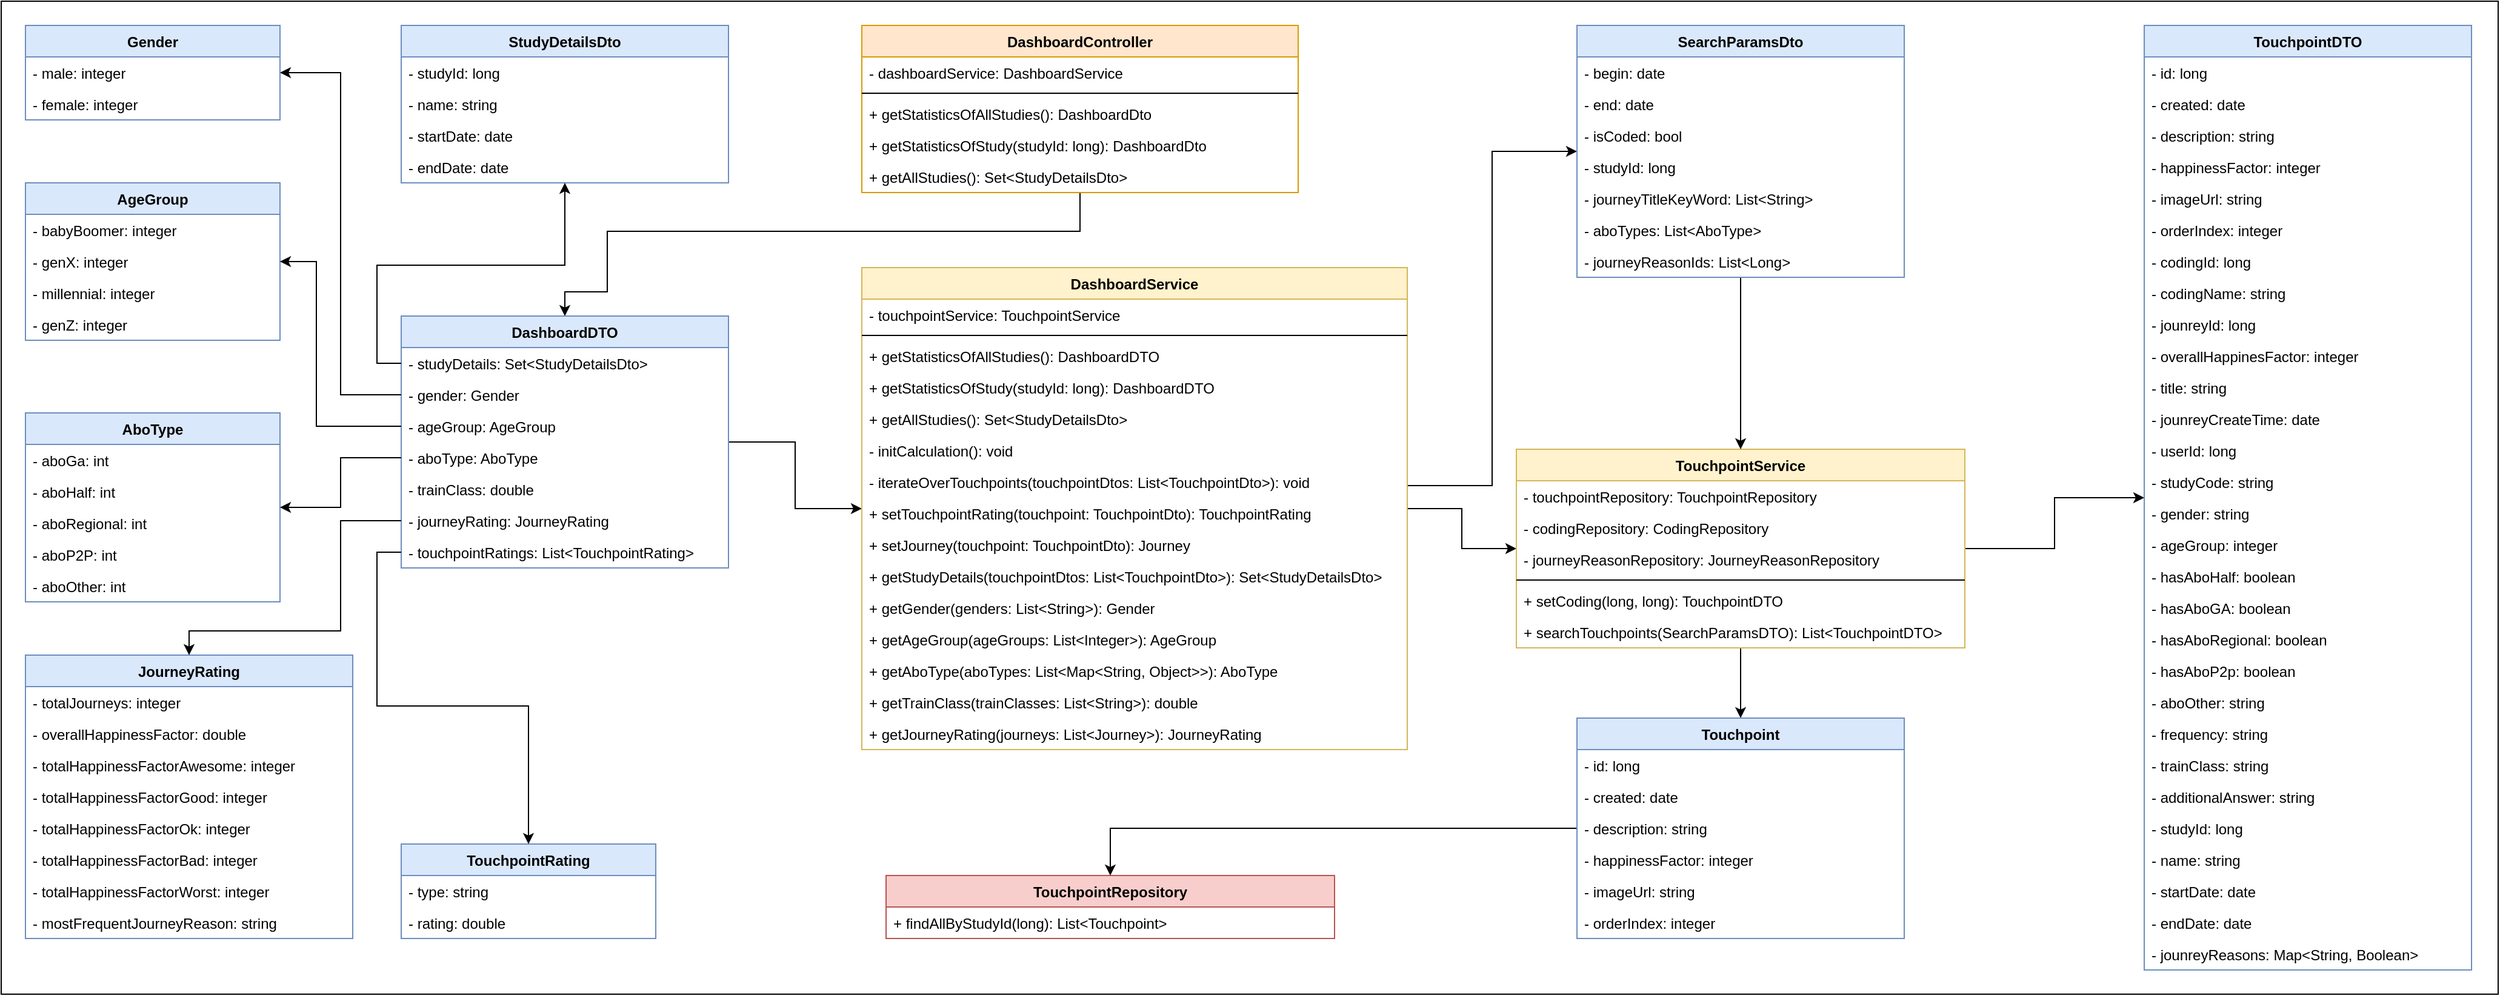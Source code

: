 <mxfile version="14.2.7" type="device"><diagram id="cz3fty7tv-uqWD0qTRuO" name="Page-1"><mxGraphModel dx="2946" dy="1133" grid="1" gridSize="10" guides="1" tooltips="1" connect="1" arrows="1" fold="1" page="1" pageScale="1" pageWidth="827" pageHeight="1169" math="0" shadow="0"><root><mxCell id="0"/><mxCell id="1" parent="0"/><mxCell id="JwO0TGA3aaGtwPAX2W_a-1" value="&amp;nbsp;" style="rounded=0;whiteSpace=wrap;html=1;" parent="1" vertex="1"><mxGeometry x="30" y="10" width="2060" height="820" as="geometry"/></mxCell><mxCell id="pD5s9hvmCQE6N-pEEybb-37" style="edgeStyle=orthogonalEdgeStyle;rounded=0;orthogonalLoop=1;jettySize=auto;html=1;entryX=0.5;entryY=0;entryDx=0;entryDy=0;" edge="1" parent="1" source="JwO0TGA3aaGtwPAX2W_a-2" target="JwO0TGA3aaGtwPAX2W_a-18"><mxGeometry relative="1" as="geometry"><Array as="points"><mxPoint x="920" y="200"/><mxPoint x="530" y="200"/><mxPoint x="530" y="250"/><mxPoint x="495" y="250"/></Array></mxGeometry></mxCell><mxCell id="JwO0TGA3aaGtwPAX2W_a-2" value="DashboardController" style="swimlane;fontStyle=1;align=center;verticalAlign=top;childLayout=stackLayout;horizontal=1;startSize=26;horizontalStack=0;resizeParent=1;resizeParentMax=0;resizeLast=0;collapsible=1;marginBottom=0;fillColor=#ffe6cc;strokeColor=#d79b00;" parent="1" vertex="1"><mxGeometry x="740" y="30" width="360" height="138" as="geometry"/></mxCell><mxCell id="JwO0TGA3aaGtwPAX2W_a-3" value="- dashboardService: DashboardService" style="text;strokeColor=none;fillColor=none;align=left;verticalAlign=top;spacingLeft=4;spacingRight=4;overflow=hidden;rotatable=0;points=[[0,0.5],[1,0.5]];portConstraint=eastwest;" parent="JwO0TGA3aaGtwPAX2W_a-2" vertex="1"><mxGeometry y="26" width="360" height="26" as="geometry"/></mxCell><mxCell id="JwO0TGA3aaGtwPAX2W_a-4" value="" style="line;strokeWidth=1;fillColor=none;align=left;verticalAlign=middle;spacingTop=-1;spacingLeft=3;spacingRight=3;rotatable=0;labelPosition=right;points=[];portConstraint=eastwest;" parent="JwO0TGA3aaGtwPAX2W_a-2" vertex="1"><mxGeometry y="52" width="360" height="8" as="geometry"/></mxCell><mxCell id="JwO0TGA3aaGtwPAX2W_a-5" value="+ getStatisticsOfAllStudies(): DashboardDto" style="text;strokeColor=none;fillColor=none;align=left;verticalAlign=top;spacingLeft=4;spacingRight=4;overflow=hidden;rotatable=0;points=[[0,0.5],[1,0.5]];portConstraint=eastwest;" parent="JwO0TGA3aaGtwPAX2W_a-2" vertex="1"><mxGeometry y="60" width="360" height="26" as="geometry"/></mxCell><mxCell id="lIHpNvAFs1yfUy_Q6HX4-38" value="+ getStatisticsOfStudy(studyId: long): DashboardDto" style="text;strokeColor=none;fillColor=none;align=left;verticalAlign=top;spacingLeft=4;spacingRight=4;overflow=hidden;rotatable=0;points=[[0,0.5],[1,0.5]];portConstraint=eastwest;" parent="JwO0TGA3aaGtwPAX2W_a-2" vertex="1"><mxGeometry y="86" width="360" height="26" as="geometry"/></mxCell><mxCell id="lIHpNvAFs1yfUy_Q6HX4-37" value="+ getAllStudies(): Set&lt;StudyDetailsDto&gt;" style="text;strokeColor=none;fillColor=none;align=left;verticalAlign=top;spacingLeft=4;spacingRight=4;overflow=hidden;rotatable=0;points=[[0,0.5],[1,0.5]];portConstraint=eastwest;" parent="JwO0TGA3aaGtwPAX2W_a-2" vertex="1"><mxGeometry y="112" width="360" height="26" as="geometry"/></mxCell><mxCell id="pD5s9hvmCQE6N-pEEybb-38" style="edgeStyle=orthogonalEdgeStyle;rounded=0;orthogonalLoop=1;jettySize=auto;html=1;" edge="1" parent="1" source="JwO0TGA3aaGtwPAX2W_a-18" target="lIHpNvAFs1yfUy_Q6HX4-25"><mxGeometry relative="1" as="geometry"/></mxCell><mxCell id="JwO0TGA3aaGtwPAX2W_a-18" value="DashboardDTO" style="swimlane;fontStyle=1;childLayout=stackLayout;horizontal=1;startSize=26;fillColor=#dae8fc;horizontalStack=0;resizeParent=1;resizeParentMax=0;resizeLast=0;collapsible=1;marginBottom=0;strokeColor=#6c8ebf;" parent="1" vertex="1"><mxGeometry x="360" y="270" width="270" height="208" as="geometry"/></mxCell><mxCell id="JwO0TGA3aaGtwPAX2W_a-19" value="- studyDetails: Set&lt;StudyDetailsDto&gt;" style="text;strokeColor=none;fillColor=none;align=left;verticalAlign=top;spacingLeft=4;spacingRight=4;overflow=hidden;rotatable=0;points=[[0,0.5],[1,0.5]];portConstraint=eastwest;" parent="JwO0TGA3aaGtwPAX2W_a-18" vertex="1"><mxGeometry y="26" width="270" height="26" as="geometry"/></mxCell><mxCell id="JwO0TGA3aaGtwPAX2W_a-25" value="- gender: Gender" style="text;strokeColor=none;fillColor=none;align=left;verticalAlign=top;spacingLeft=4;spacingRight=4;overflow=hidden;rotatable=0;points=[[0,0.5],[1,0.5]];portConstraint=eastwest;" parent="JwO0TGA3aaGtwPAX2W_a-18" vertex="1"><mxGeometry y="52" width="270" height="26" as="geometry"/></mxCell><mxCell id="JwO0TGA3aaGtwPAX2W_a-28" value="- ageGroup: AgeGroup" style="text;strokeColor=none;fillColor=none;align=left;verticalAlign=top;spacingLeft=4;spacingRight=4;overflow=hidden;rotatable=0;points=[[0,0.5],[1,0.5]];portConstraint=eastwest;" parent="JwO0TGA3aaGtwPAX2W_a-18" vertex="1"><mxGeometry y="78" width="270" height="26" as="geometry"/></mxCell><mxCell id="JwO0TGA3aaGtwPAX2W_a-41" value="- aboType: AboType" style="text;strokeColor=none;fillColor=none;align=left;verticalAlign=top;spacingLeft=4;spacingRight=4;overflow=hidden;rotatable=0;points=[[0,0.5],[1,0.5]];portConstraint=eastwest;" parent="JwO0TGA3aaGtwPAX2W_a-18" vertex="1"><mxGeometry y="104" width="270" height="26" as="geometry"/></mxCell><mxCell id="JwO0TGA3aaGtwPAX2W_a-24" value="- trainClass: double" style="text;strokeColor=none;fillColor=none;align=left;verticalAlign=top;spacingLeft=4;spacingRight=4;overflow=hidden;rotatable=0;points=[[0,0.5],[1,0.5]];portConstraint=eastwest;" parent="JwO0TGA3aaGtwPAX2W_a-18" vertex="1"><mxGeometry y="130" width="270" height="26" as="geometry"/></mxCell><mxCell id="JwO0TGA3aaGtwPAX2W_a-29" value="- journeyRating: JourneyRating" style="text;strokeColor=none;fillColor=none;align=left;verticalAlign=top;spacingLeft=4;spacingRight=4;overflow=hidden;rotatable=0;points=[[0,0.5],[1,0.5]];portConstraint=eastwest;" parent="JwO0TGA3aaGtwPAX2W_a-18" vertex="1"><mxGeometry y="156" width="270" height="26" as="geometry"/></mxCell><mxCell id="JwO0TGA3aaGtwPAX2W_a-23" value="- touchpointRatings: List&lt;TouchpointRating&gt;" style="text;strokeColor=none;fillColor=none;align=left;verticalAlign=top;spacingLeft=4;spacingRight=4;overflow=hidden;rotatable=0;points=[[0,0.5],[1,0.5]];portConstraint=eastwest;" parent="JwO0TGA3aaGtwPAX2W_a-18" vertex="1"><mxGeometry y="182" width="270" height="26" as="geometry"/></mxCell><mxCell id="JwO0TGA3aaGtwPAX2W_a-30" value="TouchpointRating" style="swimlane;fontStyle=1;childLayout=stackLayout;horizontal=1;startSize=26;fillColor=#dae8fc;horizontalStack=0;resizeParent=1;resizeParentMax=0;resizeLast=0;collapsible=1;marginBottom=0;strokeColor=#6c8ebf;" parent="1" vertex="1"><mxGeometry x="360" y="706" width="210" height="78" as="geometry"/></mxCell><mxCell id="JwO0TGA3aaGtwPAX2W_a-31" value="- type: string" style="text;strokeColor=none;fillColor=none;align=left;verticalAlign=top;spacingLeft=4;spacingRight=4;overflow=hidden;rotatable=0;points=[[0,0.5],[1,0.5]];portConstraint=eastwest;" parent="JwO0TGA3aaGtwPAX2W_a-30" vertex="1"><mxGeometry y="26" width="210" height="26" as="geometry"/></mxCell><mxCell id="JwO0TGA3aaGtwPAX2W_a-32" value="- rating: double" style="text;strokeColor=none;fillColor=none;align=left;verticalAlign=top;spacingLeft=4;spacingRight=4;overflow=hidden;rotatable=0;points=[[0,0.5],[1,0.5]];portConstraint=eastwest;" parent="JwO0TGA3aaGtwPAX2W_a-30" vertex="1"><mxGeometry y="52" width="210" height="26" as="geometry"/></mxCell><mxCell id="lIHpNvAFs1yfUy_Q6HX4-1" value="AboType" style="swimlane;fontStyle=1;childLayout=stackLayout;horizontal=1;startSize=26;fillColor=#dae8fc;horizontalStack=0;resizeParent=1;resizeParentMax=0;resizeLast=0;collapsible=1;marginBottom=0;strokeColor=#6c8ebf;" parent="1" vertex="1"><mxGeometry x="50" y="350" width="210" height="156" as="geometry"/></mxCell><mxCell id="lIHpNvAFs1yfUy_Q6HX4-2" value="- aboGa: int" style="text;strokeColor=none;fillColor=none;align=left;verticalAlign=top;spacingLeft=4;spacingRight=4;overflow=hidden;rotatable=0;points=[[0,0.5],[1,0.5]];portConstraint=eastwest;" parent="lIHpNvAFs1yfUy_Q6HX4-1" vertex="1"><mxGeometry y="26" width="210" height="26" as="geometry"/></mxCell><mxCell id="lIHpNvAFs1yfUy_Q6HX4-4" value="- aboHalf: int" style="text;strokeColor=none;fillColor=none;align=left;verticalAlign=top;spacingLeft=4;spacingRight=4;overflow=hidden;rotatable=0;points=[[0,0.5],[1,0.5]];portConstraint=eastwest;" parent="lIHpNvAFs1yfUy_Q6HX4-1" vertex="1"><mxGeometry y="52" width="210" height="26" as="geometry"/></mxCell><mxCell id="lIHpNvAFs1yfUy_Q6HX4-5" value="- aboRegional: int" style="text;strokeColor=none;fillColor=none;align=left;verticalAlign=top;spacingLeft=4;spacingRight=4;overflow=hidden;rotatable=0;points=[[0,0.5],[1,0.5]];portConstraint=eastwest;" parent="lIHpNvAFs1yfUy_Q6HX4-1" vertex="1"><mxGeometry y="78" width="210" height="26" as="geometry"/></mxCell><mxCell id="lIHpNvAFs1yfUy_Q6HX4-6" value="- aboP2P: int" style="text;strokeColor=none;fillColor=none;align=left;verticalAlign=top;spacingLeft=4;spacingRight=4;overflow=hidden;rotatable=0;points=[[0,0.5],[1,0.5]];portConstraint=eastwest;" parent="lIHpNvAFs1yfUy_Q6HX4-1" vertex="1"><mxGeometry y="104" width="210" height="26" as="geometry"/></mxCell><mxCell id="lIHpNvAFs1yfUy_Q6HX4-3" value="- aboOther: int" style="text;strokeColor=none;fillColor=none;align=left;verticalAlign=top;spacingLeft=4;spacingRight=4;overflow=hidden;rotatable=0;points=[[0,0.5],[1,0.5]];portConstraint=eastwest;" parent="lIHpNvAFs1yfUy_Q6HX4-1" vertex="1"><mxGeometry y="130" width="210" height="26" as="geometry"/></mxCell><mxCell id="lIHpNvAFs1yfUy_Q6HX4-7" value="JourneyRating" style="swimlane;fontStyle=1;childLayout=stackLayout;horizontal=1;startSize=26;fillColor=#dae8fc;horizontalStack=0;resizeParent=1;resizeParentMax=0;resizeLast=0;collapsible=1;marginBottom=0;strokeColor=#6c8ebf;" parent="1" vertex="1"><mxGeometry x="50" y="550" width="270" height="234" as="geometry"/></mxCell><mxCell id="lIHpNvAFs1yfUy_Q6HX4-8" value="- totalJourneys: integer" style="text;strokeColor=none;fillColor=none;align=left;verticalAlign=top;spacingLeft=4;spacingRight=4;overflow=hidden;rotatable=0;points=[[0,0.5],[1,0.5]];portConstraint=eastwest;" parent="lIHpNvAFs1yfUy_Q6HX4-7" vertex="1"><mxGeometry y="26" width="270" height="26" as="geometry"/></mxCell><mxCell id="lIHpNvAFs1yfUy_Q6HX4-9" value="- overallHappinessFactor: double" style="text;strokeColor=none;fillColor=none;align=left;verticalAlign=top;spacingLeft=4;spacingRight=4;overflow=hidden;rotatable=0;points=[[0,0.5],[1,0.5]];portConstraint=eastwest;" parent="lIHpNvAFs1yfUy_Q6HX4-7" vertex="1"><mxGeometry y="52" width="270" height="26" as="geometry"/></mxCell><mxCell id="lIHpNvAFs1yfUy_Q6HX4-13" value="- totalHappinessFactorAwesome: integer" style="text;strokeColor=none;fillColor=none;align=left;verticalAlign=top;spacingLeft=4;spacingRight=4;overflow=hidden;rotatable=0;points=[[0,0.5],[1,0.5]];portConstraint=eastwest;" parent="lIHpNvAFs1yfUy_Q6HX4-7" vertex="1"><mxGeometry y="78" width="270" height="26" as="geometry"/></mxCell><mxCell id="lIHpNvAFs1yfUy_Q6HX4-16" value="- totalHappinessFactorGood: integer" style="text;strokeColor=none;fillColor=none;align=left;verticalAlign=top;spacingLeft=4;spacingRight=4;overflow=hidden;rotatable=0;points=[[0,0.5],[1,0.5]];portConstraint=eastwest;" parent="lIHpNvAFs1yfUy_Q6HX4-7" vertex="1"><mxGeometry y="104" width="270" height="26" as="geometry"/></mxCell><mxCell id="lIHpNvAFs1yfUy_Q6HX4-17" value="- totalHappinessFactorOk: integer" style="text;strokeColor=none;fillColor=none;align=left;verticalAlign=top;spacingLeft=4;spacingRight=4;overflow=hidden;rotatable=0;points=[[0,0.5],[1,0.5]];portConstraint=eastwest;" parent="lIHpNvAFs1yfUy_Q6HX4-7" vertex="1"><mxGeometry y="130" width="270" height="26" as="geometry"/></mxCell><mxCell id="lIHpNvAFs1yfUy_Q6HX4-18" value="- totalHappinessFactorBad: integer" style="text;strokeColor=none;fillColor=none;align=left;verticalAlign=top;spacingLeft=4;spacingRight=4;overflow=hidden;rotatable=0;points=[[0,0.5],[1,0.5]];portConstraint=eastwest;" parent="lIHpNvAFs1yfUy_Q6HX4-7" vertex="1"><mxGeometry y="156" width="270" height="26" as="geometry"/></mxCell><mxCell id="pD5s9hvmCQE6N-pEEybb-11" value="- totalHappinessFactorWorst: integer" style="text;strokeColor=none;fillColor=none;align=left;verticalAlign=top;spacingLeft=4;spacingRight=4;overflow=hidden;rotatable=0;points=[[0,0.5],[1,0.5]];portConstraint=eastwest;" vertex="1" parent="lIHpNvAFs1yfUy_Q6HX4-7"><mxGeometry y="182" width="270" height="26" as="geometry"/></mxCell><mxCell id="pD5s9hvmCQE6N-pEEybb-12" value="- mostFrequentJourneyReason: string" style="text;strokeColor=none;fillColor=none;align=left;verticalAlign=top;spacingLeft=4;spacingRight=4;overflow=hidden;rotatable=0;points=[[0,0.5],[1,0.5]];portConstraint=eastwest;" vertex="1" parent="lIHpNvAFs1yfUy_Q6HX4-7"><mxGeometry y="208" width="270" height="26" as="geometry"/></mxCell><mxCell id="lIHpNvAFs1yfUy_Q6HX4-19" value="AgeGroup" style="swimlane;fontStyle=1;childLayout=stackLayout;horizontal=1;startSize=26;fillColor=#dae8fc;horizontalStack=0;resizeParent=1;resizeParentMax=0;resizeLast=0;collapsible=1;marginBottom=0;strokeColor=#6c8ebf;" parent="1" vertex="1"><mxGeometry x="50" y="160" width="210" height="130" as="geometry"/></mxCell><mxCell id="lIHpNvAFs1yfUy_Q6HX4-20" value="- babyBoomer: integer" style="text;strokeColor=none;fillColor=none;align=left;verticalAlign=top;spacingLeft=4;spacingRight=4;overflow=hidden;rotatable=0;points=[[0,0.5],[1,0.5]];portConstraint=eastwest;" parent="lIHpNvAFs1yfUy_Q6HX4-19" vertex="1"><mxGeometry y="26" width="210" height="26" as="geometry"/></mxCell><mxCell id="lIHpNvAFs1yfUy_Q6HX4-21" value="- genX: integer" style="text;strokeColor=none;fillColor=none;align=left;verticalAlign=top;spacingLeft=4;spacingRight=4;overflow=hidden;rotatable=0;points=[[0,0.5],[1,0.5]];portConstraint=eastwest;" parent="lIHpNvAFs1yfUy_Q6HX4-19" vertex="1"><mxGeometry y="52" width="210" height="26" as="geometry"/></mxCell><mxCell id="lIHpNvAFs1yfUy_Q6HX4-22" value="- millennial: integer" style="text;strokeColor=none;fillColor=none;align=left;verticalAlign=top;spacingLeft=4;spacingRight=4;overflow=hidden;rotatable=0;points=[[0,0.5],[1,0.5]];portConstraint=eastwest;" parent="lIHpNvAFs1yfUy_Q6HX4-19" vertex="1"><mxGeometry y="78" width="210" height="26" as="geometry"/></mxCell><mxCell id="lIHpNvAFs1yfUy_Q6HX4-23" value="- genZ: integer" style="text;strokeColor=none;fillColor=none;align=left;verticalAlign=top;spacingLeft=4;spacingRight=4;overflow=hidden;rotatable=0;points=[[0,0.5],[1,0.5]];portConstraint=eastwest;" parent="lIHpNvAFs1yfUy_Q6HX4-19" vertex="1"><mxGeometry y="104" width="210" height="26" as="geometry"/></mxCell><mxCell id="pD5s9hvmCQE6N-pEEybb-57" style="edgeStyle=orthogonalEdgeStyle;rounded=0;orthogonalLoop=1;jettySize=auto;html=1;" edge="1" parent="1" source="lIHpNvAFs1yfUy_Q6HX4-25" target="lIHpNvAFs1yfUy_Q6HX4-39"><mxGeometry relative="1" as="geometry"/></mxCell><mxCell id="pD5s9hvmCQE6N-pEEybb-58" style="edgeStyle=orthogonalEdgeStyle;rounded=0;orthogonalLoop=1;jettySize=auto;html=1;" edge="1" parent="1" source="lIHpNvAFs1yfUy_Q6HX4-25" target="pD5s9hvmCQE6N-pEEybb-49"><mxGeometry relative="1" as="geometry"><Array as="points"><mxPoint x="1260" y="410"/><mxPoint x="1260" y="134"/></Array></mxGeometry></mxCell><mxCell id="lIHpNvAFs1yfUy_Q6HX4-25" value="DashboardService" style="swimlane;fontStyle=1;align=center;verticalAlign=top;childLayout=stackLayout;horizontal=1;startSize=26;horizontalStack=0;resizeParent=1;resizeParentMax=0;resizeLast=0;collapsible=1;marginBottom=0;fillColor=#fff2cc;strokeColor=#d6b656;" parent="1" vertex="1"><mxGeometry x="740" y="230" width="450" height="398" as="geometry"/></mxCell><mxCell id="lIHpNvAFs1yfUy_Q6HX4-26" value="- touchpointService: TouchpointService" style="text;strokeColor=none;fillColor=none;align=left;verticalAlign=top;spacingLeft=4;spacingRight=4;overflow=hidden;rotatable=0;points=[[0,0.5],[1,0.5]];portConstraint=eastwest;" parent="lIHpNvAFs1yfUy_Q6HX4-25" vertex="1"><mxGeometry y="26" width="450" height="26" as="geometry"/></mxCell><mxCell id="lIHpNvAFs1yfUy_Q6HX4-27" value="" style="line;strokeWidth=1;fillColor=none;align=left;verticalAlign=middle;spacingTop=-1;spacingLeft=3;spacingRight=3;rotatable=0;labelPosition=right;points=[];portConstraint=eastwest;" parent="lIHpNvAFs1yfUy_Q6HX4-25" vertex="1"><mxGeometry y="52" width="450" height="8" as="geometry"/></mxCell><mxCell id="lIHpNvAFs1yfUy_Q6HX4-28" value="+ getStatisticsOfAllStudies(): DashboardDTO" style="text;strokeColor=none;fillColor=none;align=left;verticalAlign=top;spacingLeft=4;spacingRight=4;overflow=hidden;rotatable=0;points=[[0,0.5],[1,0.5]];portConstraint=eastwest;" parent="lIHpNvAFs1yfUy_Q6HX4-25" vertex="1"><mxGeometry y="60" width="450" height="26" as="geometry"/></mxCell><mxCell id="lIHpNvAFs1yfUy_Q6HX4-33" value="+ getStatisticsOfStudy(studyId: long): DashboardDTO" style="text;strokeColor=none;fillColor=none;align=left;verticalAlign=top;spacingLeft=4;spacingRight=4;overflow=hidden;rotatable=0;points=[[0,0.5],[1,0.5]];portConstraint=eastwest;" parent="lIHpNvAFs1yfUy_Q6HX4-25" vertex="1"><mxGeometry y="86" width="450" height="26" as="geometry"/></mxCell><mxCell id="lIHpNvAFs1yfUy_Q6HX4-35" value="+ getAllStudies(): Set&lt;StudyDetailsDto&gt;" style="text;strokeColor=none;fillColor=none;align=left;verticalAlign=top;spacingLeft=4;spacingRight=4;overflow=hidden;rotatable=0;points=[[0,0.5],[1,0.5]];portConstraint=eastwest;" parent="lIHpNvAFs1yfUy_Q6HX4-25" vertex="1"><mxGeometry y="112" width="450" height="26" as="geometry"/></mxCell><mxCell id="pD5s9hvmCQE6N-pEEybb-39" value="- initCalculation(): void" style="text;strokeColor=none;fillColor=none;align=left;verticalAlign=top;spacingLeft=4;spacingRight=4;overflow=hidden;rotatable=0;points=[[0,0.5],[1,0.5]];portConstraint=eastwest;" vertex="1" parent="lIHpNvAFs1yfUy_Q6HX4-25"><mxGeometry y="138" width="450" height="26" as="geometry"/></mxCell><mxCell id="pD5s9hvmCQE6N-pEEybb-40" value="- iterateOverTouchpoints(touchpointDtos: List&lt;TouchpointDto&gt;): void" style="text;strokeColor=none;fillColor=none;align=left;verticalAlign=top;spacingLeft=4;spacingRight=4;overflow=hidden;rotatable=0;points=[[0,0.5],[1,0.5]];portConstraint=eastwest;" vertex="1" parent="lIHpNvAFs1yfUy_Q6HX4-25"><mxGeometry y="164" width="450" height="26" as="geometry"/></mxCell><mxCell id="pD5s9hvmCQE6N-pEEybb-41" value="+ setTouchpointRating(touchpoint: TouchpointDto): TouchpointRating" style="text;strokeColor=none;fillColor=none;align=left;verticalAlign=top;spacingLeft=4;spacingRight=4;overflow=hidden;rotatable=0;points=[[0,0.5],[1,0.5]];portConstraint=eastwest;" vertex="1" parent="lIHpNvAFs1yfUy_Q6HX4-25"><mxGeometry y="190" width="450" height="26" as="geometry"/></mxCell><mxCell id="pD5s9hvmCQE6N-pEEybb-42" value="+ setJourney(touchpoint: TouchpointDto): Journey" style="text;strokeColor=none;fillColor=none;align=left;verticalAlign=top;spacingLeft=4;spacingRight=4;overflow=hidden;rotatable=0;points=[[0,0.5],[1,0.5]];portConstraint=eastwest;" vertex="1" parent="lIHpNvAFs1yfUy_Q6HX4-25"><mxGeometry y="216" width="450" height="26" as="geometry"/></mxCell><mxCell id="pD5s9hvmCQE6N-pEEybb-43" value="+ getStudyDetails(touchpointDtos: List&lt;TouchpointDto&gt;): Set&lt;StudyDetailsDto&gt;" style="text;strokeColor=none;fillColor=none;align=left;verticalAlign=top;spacingLeft=4;spacingRight=4;overflow=hidden;rotatable=0;points=[[0,0.5],[1,0.5]];portConstraint=eastwest;" vertex="1" parent="lIHpNvAFs1yfUy_Q6HX4-25"><mxGeometry y="242" width="450" height="26" as="geometry"/></mxCell><mxCell id="pD5s9hvmCQE6N-pEEybb-44" value="+ getGender(genders: List&lt;String&gt;): Gender" style="text;strokeColor=none;fillColor=none;align=left;verticalAlign=top;spacingLeft=4;spacingRight=4;overflow=hidden;rotatable=0;points=[[0,0.5],[1,0.5]];portConstraint=eastwest;" vertex="1" parent="lIHpNvAFs1yfUy_Q6HX4-25"><mxGeometry y="268" width="450" height="26" as="geometry"/></mxCell><mxCell id="pD5s9hvmCQE6N-pEEybb-45" value="+ getAgeGroup(ageGroups: List&lt;Integer&gt;): AgeGroup" style="text;strokeColor=none;fillColor=none;align=left;verticalAlign=top;spacingLeft=4;spacingRight=4;overflow=hidden;rotatable=0;points=[[0,0.5],[1,0.5]];portConstraint=eastwest;" vertex="1" parent="lIHpNvAFs1yfUy_Q6HX4-25"><mxGeometry y="294" width="450" height="26" as="geometry"/></mxCell><mxCell id="pD5s9hvmCQE6N-pEEybb-46" value="+ getAboType(aboTypes: List&lt;Map&lt;String, Object&gt;&gt;): AboType" style="text;strokeColor=none;fillColor=none;align=left;verticalAlign=top;spacingLeft=4;spacingRight=4;overflow=hidden;rotatable=0;points=[[0,0.5],[1,0.5]];portConstraint=eastwest;" vertex="1" parent="lIHpNvAFs1yfUy_Q6HX4-25"><mxGeometry y="320" width="450" height="26" as="geometry"/></mxCell><mxCell id="pD5s9hvmCQE6N-pEEybb-47" value="+ getTrainClass(trainClasses: List&lt;String&gt;): double" style="text;strokeColor=none;fillColor=none;align=left;verticalAlign=top;spacingLeft=4;spacingRight=4;overflow=hidden;rotatable=0;points=[[0,0.5],[1,0.5]];portConstraint=eastwest;" vertex="1" parent="lIHpNvAFs1yfUy_Q6HX4-25"><mxGeometry y="346" width="450" height="26" as="geometry"/></mxCell><mxCell id="pD5s9hvmCQE6N-pEEybb-48" value="+ getJourneyRating(journeys: List&lt;Journey&gt;): JourneyRating" style="text;strokeColor=none;fillColor=none;align=left;verticalAlign=top;spacingLeft=4;spacingRight=4;overflow=hidden;rotatable=0;points=[[0,0.5],[1,0.5]];portConstraint=eastwest;" vertex="1" parent="lIHpNvAFs1yfUy_Q6HX4-25"><mxGeometry y="372" width="450" height="26" as="geometry"/></mxCell><mxCell id="pD5s9hvmCQE6N-pEEybb-60" style="edgeStyle=orthogonalEdgeStyle;rounded=0;orthogonalLoop=1;jettySize=auto;html=1;entryX=0.5;entryY=0;entryDx=0;entryDy=0;" edge="1" parent="1" source="lIHpNvAFs1yfUy_Q6HX4-39" target="jJ0-UIoFHZxx9kvQdapJ-39"><mxGeometry relative="1" as="geometry"/></mxCell><mxCell id="pD5s9hvmCQE6N-pEEybb-62" style="edgeStyle=orthogonalEdgeStyle;rounded=0;orthogonalLoop=1;jettySize=auto;html=1;" edge="1" parent="1" source="lIHpNvAFs1yfUy_Q6HX4-39" target="jJ0-UIoFHZxx9kvQdapJ-1"><mxGeometry relative="1" as="geometry"/></mxCell><mxCell id="lIHpNvAFs1yfUy_Q6HX4-39" value="TouchpointService" style="swimlane;fontStyle=1;align=center;verticalAlign=top;childLayout=stackLayout;horizontal=1;startSize=26;horizontalStack=0;resizeParent=1;resizeParentMax=0;resizeLast=0;collapsible=1;marginBottom=0;fillColor=#fff2cc;strokeColor=#d6b656;" parent="1" vertex="1"><mxGeometry x="1280" y="380" width="370" height="164" as="geometry"/></mxCell><mxCell id="lIHpNvAFs1yfUy_Q6HX4-47" value="- touchpointRepository: TouchpointRepository" style="text;strokeColor=none;fillColor=none;align=left;verticalAlign=top;spacingLeft=4;spacingRight=4;overflow=hidden;rotatable=0;points=[[0,0.5],[1,0.5]];portConstraint=eastwest;" parent="lIHpNvAFs1yfUy_Q6HX4-39" vertex="1"><mxGeometry y="26" width="370" height="26" as="geometry"/></mxCell><mxCell id="lIHpNvAFs1yfUy_Q6HX4-48" value="- codingRepository: CodingRepository" style="text;strokeColor=none;fillColor=none;align=left;verticalAlign=top;spacingLeft=4;spacingRight=4;overflow=hidden;rotatable=0;points=[[0,0.5],[1,0.5]];portConstraint=eastwest;" parent="lIHpNvAFs1yfUy_Q6HX4-39" vertex="1"><mxGeometry y="52" width="370" height="26" as="geometry"/></mxCell><mxCell id="lIHpNvAFs1yfUy_Q6HX4-40" value="- journeyReasonRepository: JourneyReasonRepository" style="text;strokeColor=none;fillColor=none;align=left;verticalAlign=top;spacingLeft=4;spacingRight=4;overflow=hidden;rotatable=0;points=[[0,0.5],[1,0.5]];portConstraint=eastwest;" parent="lIHpNvAFs1yfUy_Q6HX4-39" vertex="1"><mxGeometry y="78" width="370" height="26" as="geometry"/></mxCell><mxCell id="lIHpNvAFs1yfUy_Q6HX4-41" value="" style="line;strokeWidth=1;fillColor=none;align=left;verticalAlign=middle;spacingTop=-1;spacingLeft=3;spacingRight=3;rotatable=0;labelPosition=right;points=[];portConstraint=eastwest;" parent="lIHpNvAFs1yfUy_Q6HX4-39" vertex="1"><mxGeometry y="104" width="370" height="8" as="geometry"/></mxCell><mxCell id="lIHpNvAFs1yfUy_Q6HX4-42" value="+ setCoding(long, long): TouchpointDTO" style="text;strokeColor=none;fillColor=none;align=left;verticalAlign=top;spacingLeft=4;spacingRight=4;overflow=hidden;rotatable=0;points=[[0,0.5],[1,0.5]];portConstraint=eastwest;" parent="lIHpNvAFs1yfUy_Q6HX4-39" vertex="1"><mxGeometry y="112" width="370" height="26" as="geometry"/></mxCell><mxCell id="lIHpNvAFs1yfUy_Q6HX4-43" value="+ searchTouchpoints(SearchParamsDTO): List&lt;TouchpointDTO&gt;" style="text;strokeColor=none;fillColor=none;align=left;verticalAlign=top;spacingLeft=4;spacingRight=4;overflow=hidden;rotatable=0;points=[[0,0.5],[1,0.5]];portConstraint=eastwest;" parent="lIHpNvAFs1yfUy_Q6HX4-39" vertex="1"><mxGeometry y="138" width="370" height="26" as="geometry"/></mxCell><mxCell id="jJ0-UIoFHZxx9kvQdapJ-1" value="TouchpointDTO" style="swimlane;fontStyle=1;childLayout=stackLayout;horizontal=1;startSize=26;fillColor=#dae8fc;horizontalStack=0;resizeParent=1;resizeParentMax=0;resizeLast=0;collapsible=1;marginBottom=0;strokeColor=#6c8ebf;" parent="1" vertex="1"><mxGeometry x="1798" y="30" width="270" height="780" as="geometry"/></mxCell><mxCell id="jJ0-UIoFHZxx9kvQdapJ-2" value="- id: long" style="text;strokeColor=none;fillColor=none;align=left;verticalAlign=top;spacingLeft=4;spacingRight=4;overflow=hidden;rotatable=0;points=[[0,0.5],[1,0.5]];portConstraint=eastwest;" parent="jJ0-UIoFHZxx9kvQdapJ-1" vertex="1"><mxGeometry y="26" width="270" height="26" as="geometry"/></mxCell><mxCell id="jJ0-UIoFHZxx9kvQdapJ-10" value="- created: date" style="text;strokeColor=none;fillColor=none;align=left;verticalAlign=top;spacingLeft=4;spacingRight=4;overflow=hidden;rotatable=0;points=[[0,0.5],[1,0.5]];portConstraint=eastwest;" parent="jJ0-UIoFHZxx9kvQdapJ-1" vertex="1"><mxGeometry y="52" width="270" height="26" as="geometry"/></mxCell><mxCell id="jJ0-UIoFHZxx9kvQdapJ-3" value="- description: string" style="text;strokeColor=none;fillColor=none;align=left;verticalAlign=top;spacingLeft=4;spacingRight=4;overflow=hidden;rotatable=0;points=[[0,0.5],[1,0.5]];portConstraint=eastwest;" parent="jJ0-UIoFHZxx9kvQdapJ-1" vertex="1"><mxGeometry y="78" width="270" height="26" as="geometry"/></mxCell><mxCell id="jJ0-UIoFHZxx9kvQdapJ-4" value="- happinessFactor: integer" style="text;strokeColor=none;fillColor=none;align=left;verticalAlign=top;spacingLeft=4;spacingRight=4;overflow=hidden;rotatable=0;points=[[0,0.5],[1,0.5]];portConstraint=eastwest;" parent="jJ0-UIoFHZxx9kvQdapJ-1" vertex="1"><mxGeometry y="104" width="270" height="26" as="geometry"/></mxCell><mxCell id="jJ0-UIoFHZxx9kvQdapJ-5" value="- imageUrl: string" style="text;strokeColor=none;fillColor=none;align=left;verticalAlign=top;spacingLeft=4;spacingRight=4;overflow=hidden;rotatable=0;points=[[0,0.5],[1,0.5]];portConstraint=eastwest;" parent="jJ0-UIoFHZxx9kvQdapJ-1" vertex="1"><mxGeometry y="130" width="270" height="26" as="geometry"/></mxCell><mxCell id="jJ0-UIoFHZxx9kvQdapJ-6" value="- orderIndex: integer" style="text;strokeColor=none;fillColor=none;align=left;verticalAlign=top;spacingLeft=4;spacingRight=4;overflow=hidden;rotatable=0;points=[[0,0.5],[1,0.5]];portConstraint=eastwest;" parent="jJ0-UIoFHZxx9kvQdapJ-1" vertex="1"><mxGeometry y="156" width="270" height="26" as="geometry"/></mxCell><mxCell id="jJ0-UIoFHZxx9kvQdapJ-7" value="- codingId: long" style="text;strokeColor=none;fillColor=none;align=left;verticalAlign=top;spacingLeft=4;spacingRight=4;overflow=hidden;rotatable=0;points=[[0,0.5],[1,0.5]];portConstraint=eastwest;" parent="jJ0-UIoFHZxx9kvQdapJ-1" vertex="1"><mxGeometry y="182" width="270" height="26" as="geometry"/></mxCell><mxCell id="jJ0-UIoFHZxx9kvQdapJ-8" value="- codingName: string" style="text;strokeColor=none;fillColor=none;align=left;verticalAlign=top;spacingLeft=4;spacingRight=4;overflow=hidden;rotatable=0;points=[[0,0.5],[1,0.5]];portConstraint=eastwest;" parent="jJ0-UIoFHZxx9kvQdapJ-1" vertex="1"><mxGeometry y="208" width="270" height="26" as="geometry"/></mxCell><mxCell id="jJ0-UIoFHZxx9kvQdapJ-11" value="- jounreyId: long" style="text;strokeColor=none;fillColor=none;align=left;verticalAlign=top;spacingLeft=4;spacingRight=4;overflow=hidden;rotatable=0;points=[[0,0.5],[1,0.5]];portConstraint=eastwest;" parent="jJ0-UIoFHZxx9kvQdapJ-1" vertex="1"><mxGeometry y="234" width="270" height="26" as="geometry"/></mxCell><mxCell id="jJ0-UIoFHZxx9kvQdapJ-12" value="- overallHappinesFactor: integer" style="text;strokeColor=none;fillColor=none;align=left;verticalAlign=top;spacingLeft=4;spacingRight=4;overflow=hidden;rotatable=0;points=[[0,0.5],[1,0.5]];portConstraint=eastwest;" parent="jJ0-UIoFHZxx9kvQdapJ-1" vertex="1"><mxGeometry y="260" width="270" height="26" as="geometry"/></mxCell><mxCell id="jJ0-UIoFHZxx9kvQdapJ-13" value="- title: string" style="text;strokeColor=none;fillColor=none;align=left;verticalAlign=top;spacingLeft=4;spacingRight=4;overflow=hidden;rotatable=0;points=[[0,0.5],[1,0.5]];portConstraint=eastwest;" parent="jJ0-UIoFHZxx9kvQdapJ-1" vertex="1"><mxGeometry y="286" width="270" height="26" as="geometry"/></mxCell><mxCell id="jJ0-UIoFHZxx9kvQdapJ-14" value="- jounreyCreateTime: date" style="text;strokeColor=none;fillColor=none;align=left;verticalAlign=top;spacingLeft=4;spacingRight=4;overflow=hidden;rotatable=0;points=[[0,0.5],[1,0.5]];portConstraint=eastwest;" parent="jJ0-UIoFHZxx9kvQdapJ-1" vertex="1"><mxGeometry y="312" width="270" height="26" as="geometry"/></mxCell><mxCell id="jJ0-UIoFHZxx9kvQdapJ-15" value="- userId: long" style="text;strokeColor=none;fillColor=none;align=left;verticalAlign=top;spacingLeft=4;spacingRight=4;overflow=hidden;rotatable=0;points=[[0,0.5],[1,0.5]];portConstraint=eastwest;" parent="jJ0-UIoFHZxx9kvQdapJ-1" vertex="1"><mxGeometry y="338" width="270" height="26" as="geometry"/></mxCell><mxCell id="jJ0-UIoFHZxx9kvQdapJ-16" value="- studyCode: string" style="text;strokeColor=none;fillColor=none;align=left;verticalAlign=top;spacingLeft=4;spacingRight=4;overflow=hidden;rotatable=0;points=[[0,0.5],[1,0.5]];portConstraint=eastwest;" parent="jJ0-UIoFHZxx9kvQdapJ-1" vertex="1"><mxGeometry y="364" width="270" height="26" as="geometry"/></mxCell><mxCell id="jJ0-UIoFHZxx9kvQdapJ-17" value="- gender: string" style="text;strokeColor=none;fillColor=none;align=left;verticalAlign=top;spacingLeft=4;spacingRight=4;overflow=hidden;rotatable=0;points=[[0,0.5],[1,0.5]];portConstraint=eastwest;" parent="jJ0-UIoFHZxx9kvQdapJ-1" vertex="1"><mxGeometry y="390" width="270" height="26" as="geometry"/></mxCell><mxCell id="jJ0-UIoFHZxx9kvQdapJ-18" value="- ageGroup: integer" style="text;strokeColor=none;fillColor=none;align=left;verticalAlign=top;spacingLeft=4;spacingRight=4;overflow=hidden;rotatable=0;points=[[0,0.5],[1,0.5]];portConstraint=eastwest;" parent="jJ0-UIoFHZxx9kvQdapJ-1" vertex="1"><mxGeometry y="416" width="270" height="26" as="geometry"/></mxCell><mxCell id="jJ0-UIoFHZxx9kvQdapJ-19" value="- hasAboHalf: boolean" style="text;strokeColor=none;fillColor=none;align=left;verticalAlign=top;spacingLeft=4;spacingRight=4;overflow=hidden;rotatable=0;points=[[0,0.5],[1,0.5]];portConstraint=eastwest;" parent="jJ0-UIoFHZxx9kvQdapJ-1" vertex="1"><mxGeometry y="442" width="270" height="26" as="geometry"/></mxCell><mxCell id="jJ0-UIoFHZxx9kvQdapJ-20" value="- hasAboGA: boolean" style="text;strokeColor=none;fillColor=none;align=left;verticalAlign=top;spacingLeft=4;spacingRight=4;overflow=hidden;rotatable=0;points=[[0,0.5],[1,0.5]];portConstraint=eastwest;" parent="jJ0-UIoFHZxx9kvQdapJ-1" vertex="1"><mxGeometry y="468" width="270" height="26" as="geometry"/></mxCell><mxCell id="jJ0-UIoFHZxx9kvQdapJ-21" value="- hasAboRegional: boolean" style="text;strokeColor=none;fillColor=none;align=left;verticalAlign=top;spacingLeft=4;spacingRight=4;overflow=hidden;rotatable=0;points=[[0,0.5],[1,0.5]];portConstraint=eastwest;" parent="jJ0-UIoFHZxx9kvQdapJ-1" vertex="1"><mxGeometry y="494" width="270" height="26" as="geometry"/></mxCell><mxCell id="jJ0-UIoFHZxx9kvQdapJ-22" value="- hasAboP2p: boolean" style="text;strokeColor=none;fillColor=none;align=left;verticalAlign=top;spacingLeft=4;spacingRight=4;overflow=hidden;rotatable=0;points=[[0,0.5],[1,0.5]];portConstraint=eastwest;" parent="jJ0-UIoFHZxx9kvQdapJ-1" vertex="1"><mxGeometry y="520" width="270" height="26" as="geometry"/></mxCell><mxCell id="jJ0-UIoFHZxx9kvQdapJ-23" value="- aboOther: string" style="text;strokeColor=none;fillColor=none;align=left;verticalAlign=top;spacingLeft=4;spacingRight=4;overflow=hidden;rotatable=0;points=[[0,0.5],[1,0.5]];portConstraint=eastwest;" parent="jJ0-UIoFHZxx9kvQdapJ-1" vertex="1"><mxGeometry y="546" width="270" height="26" as="geometry"/></mxCell><mxCell id="jJ0-UIoFHZxx9kvQdapJ-24" value="- frequency: string" style="text;strokeColor=none;fillColor=none;align=left;verticalAlign=top;spacingLeft=4;spacingRight=4;overflow=hidden;rotatable=0;points=[[0,0.5],[1,0.5]];portConstraint=eastwest;" parent="jJ0-UIoFHZxx9kvQdapJ-1" vertex="1"><mxGeometry y="572" width="270" height="26" as="geometry"/></mxCell><mxCell id="jJ0-UIoFHZxx9kvQdapJ-25" value="- trainClass: string" style="text;strokeColor=none;fillColor=none;align=left;verticalAlign=top;spacingLeft=4;spacingRight=4;overflow=hidden;rotatable=0;points=[[0,0.5],[1,0.5]];portConstraint=eastwest;" parent="jJ0-UIoFHZxx9kvQdapJ-1" vertex="1"><mxGeometry y="598" width="270" height="26" as="geometry"/></mxCell><mxCell id="jJ0-UIoFHZxx9kvQdapJ-26" value="- additionalAnswer: string" style="text;strokeColor=none;fillColor=none;align=left;verticalAlign=top;spacingLeft=4;spacingRight=4;overflow=hidden;rotatable=0;points=[[0,0.5],[1,0.5]];portConstraint=eastwest;" parent="jJ0-UIoFHZxx9kvQdapJ-1" vertex="1"><mxGeometry y="624" width="270" height="26" as="geometry"/></mxCell><mxCell id="jJ0-UIoFHZxx9kvQdapJ-27" value="- studyId: long" style="text;strokeColor=none;fillColor=none;align=left;verticalAlign=top;spacingLeft=4;spacingRight=4;overflow=hidden;rotatable=0;points=[[0,0.5],[1,0.5]];portConstraint=eastwest;" parent="jJ0-UIoFHZxx9kvQdapJ-1" vertex="1"><mxGeometry y="650" width="270" height="26" as="geometry"/></mxCell><mxCell id="jJ0-UIoFHZxx9kvQdapJ-28" value="- name: string" style="text;strokeColor=none;fillColor=none;align=left;verticalAlign=top;spacingLeft=4;spacingRight=4;overflow=hidden;rotatable=0;points=[[0,0.5],[1,0.5]];portConstraint=eastwest;" parent="jJ0-UIoFHZxx9kvQdapJ-1" vertex="1"><mxGeometry y="676" width="270" height="26" as="geometry"/></mxCell><mxCell id="jJ0-UIoFHZxx9kvQdapJ-29" value="- startDate: date" style="text;strokeColor=none;fillColor=none;align=left;verticalAlign=top;spacingLeft=4;spacingRight=4;overflow=hidden;rotatable=0;points=[[0,0.5],[1,0.5]];portConstraint=eastwest;" parent="jJ0-UIoFHZxx9kvQdapJ-1" vertex="1"><mxGeometry y="702" width="270" height="26" as="geometry"/></mxCell><mxCell id="jJ0-UIoFHZxx9kvQdapJ-30" value="- endDate: date" style="text;strokeColor=none;fillColor=none;align=left;verticalAlign=top;spacingLeft=4;spacingRight=4;overflow=hidden;rotatable=0;points=[[0,0.5],[1,0.5]];portConstraint=eastwest;" parent="jJ0-UIoFHZxx9kvQdapJ-1" vertex="1"><mxGeometry y="728" width="270" height="26" as="geometry"/></mxCell><mxCell id="jJ0-UIoFHZxx9kvQdapJ-31" value="- jounreyReasons: Map&lt;String, Boolean&gt;" style="text;strokeColor=none;fillColor=none;align=left;verticalAlign=top;spacingLeft=4;spacingRight=4;overflow=hidden;rotatable=0;points=[[0,0.5],[1,0.5]];portConstraint=eastwest;" parent="jJ0-UIoFHZxx9kvQdapJ-1" vertex="1"><mxGeometry y="754" width="270" height="26" as="geometry"/></mxCell><mxCell id="jJ0-UIoFHZxx9kvQdapJ-32" value="TouchpointRepository" style="swimlane;fontStyle=1;align=center;verticalAlign=top;childLayout=stackLayout;horizontal=1;startSize=26;horizontalStack=0;resizeParent=1;resizeParentMax=0;resizeLast=0;collapsible=1;marginBottom=0;fillColor=#f8cecc;strokeColor=#b85450;" parent="1" vertex="1"><mxGeometry x="760" y="732" width="370" height="52" as="geometry"/></mxCell><mxCell id="jJ0-UIoFHZxx9kvQdapJ-33" value="+ findAllByStudyId(long): List&lt;Touchpoint&gt;" style="text;strokeColor=none;fillColor=none;align=left;verticalAlign=top;spacingLeft=4;spacingRight=4;overflow=hidden;rotatable=0;points=[[0,0.5],[1,0.5]];portConstraint=eastwest;" parent="jJ0-UIoFHZxx9kvQdapJ-32" vertex="1"><mxGeometry y="26" width="370" height="26" as="geometry"/></mxCell><mxCell id="pD5s9hvmCQE6N-pEEybb-61" style="edgeStyle=orthogonalEdgeStyle;rounded=0;orthogonalLoop=1;jettySize=auto;html=1;entryX=0.5;entryY=0;entryDx=0;entryDy=0;" edge="1" parent="1" source="jJ0-UIoFHZxx9kvQdapJ-39" target="jJ0-UIoFHZxx9kvQdapJ-32"><mxGeometry relative="1" as="geometry"/></mxCell><mxCell id="jJ0-UIoFHZxx9kvQdapJ-39" value="Touchpoint" style="swimlane;fontStyle=1;childLayout=stackLayout;horizontal=1;startSize=26;fillColor=#dae8fc;horizontalStack=0;resizeParent=1;resizeParentMax=0;resizeLast=0;collapsible=1;marginBottom=0;strokeColor=#6c8ebf;" parent="1" vertex="1"><mxGeometry x="1330" y="602" width="270" height="182" as="geometry"/></mxCell><mxCell id="jJ0-UIoFHZxx9kvQdapJ-40" value="- id: long" style="text;strokeColor=none;fillColor=none;align=left;verticalAlign=top;spacingLeft=4;spacingRight=4;overflow=hidden;rotatable=0;points=[[0,0.5],[1,0.5]];portConstraint=eastwest;" parent="jJ0-UIoFHZxx9kvQdapJ-39" vertex="1"><mxGeometry y="26" width="270" height="26" as="geometry"/></mxCell><mxCell id="jJ0-UIoFHZxx9kvQdapJ-41" value="- created: date" style="text;strokeColor=none;fillColor=none;align=left;verticalAlign=top;spacingLeft=4;spacingRight=4;overflow=hidden;rotatable=0;points=[[0,0.5],[1,0.5]];portConstraint=eastwest;" parent="jJ0-UIoFHZxx9kvQdapJ-39" vertex="1"><mxGeometry y="52" width="270" height="26" as="geometry"/></mxCell><mxCell id="jJ0-UIoFHZxx9kvQdapJ-42" value="- description: string" style="text;strokeColor=none;fillColor=none;align=left;verticalAlign=top;spacingLeft=4;spacingRight=4;overflow=hidden;rotatable=0;points=[[0,0.5],[1,0.5]];portConstraint=eastwest;" parent="jJ0-UIoFHZxx9kvQdapJ-39" vertex="1"><mxGeometry y="78" width="270" height="26" as="geometry"/></mxCell><mxCell id="jJ0-UIoFHZxx9kvQdapJ-43" value="- happinessFactor: integer" style="text;strokeColor=none;fillColor=none;align=left;verticalAlign=top;spacingLeft=4;spacingRight=4;overflow=hidden;rotatable=0;points=[[0,0.5],[1,0.5]];portConstraint=eastwest;" parent="jJ0-UIoFHZxx9kvQdapJ-39" vertex="1"><mxGeometry y="104" width="270" height="26" as="geometry"/></mxCell><mxCell id="jJ0-UIoFHZxx9kvQdapJ-44" value="- imageUrl: string" style="text;strokeColor=none;fillColor=none;align=left;verticalAlign=top;spacingLeft=4;spacingRight=4;overflow=hidden;rotatable=0;points=[[0,0.5],[1,0.5]];portConstraint=eastwest;" parent="jJ0-UIoFHZxx9kvQdapJ-39" vertex="1"><mxGeometry y="130" width="270" height="26" as="geometry"/></mxCell><mxCell id="jJ0-UIoFHZxx9kvQdapJ-45" value="- orderIndex: integer" style="text;strokeColor=none;fillColor=none;align=left;verticalAlign=top;spacingLeft=4;spacingRight=4;overflow=hidden;rotatable=0;points=[[0,0.5],[1,0.5]];portConstraint=eastwest;" parent="jJ0-UIoFHZxx9kvQdapJ-39" vertex="1"><mxGeometry y="156" width="270" height="26" as="geometry"/></mxCell><mxCell id="pD5s9hvmCQE6N-pEEybb-13" value="StudyDetailsDto" style="swimlane;fontStyle=1;childLayout=stackLayout;horizontal=1;startSize=26;fillColor=#dae8fc;horizontalStack=0;resizeParent=1;resizeParentMax=0;resizeLast=0;collapsible=1;marginBottom=0;strokeColor=#6c8ebf;" vertex="1" parent="1"><mxGeometry x="360" y="30" width="270" height="130" as="geometry"/></mxCell><mxCell id="pD5s9hvmCQE6N-pEEybb-14" value="- studyId: long" style="text;strokeColor=none;fillColor=none;align=left;verticalAlign=top;spacingLeft=4;spacingRight=4;overflow=hidden;rotatable=0;points=[[0,0.5],[1,0.5]];portConstraint=eastwest;" vertex="1" parent="pD5s9hvmCQE6N-pEEybb-13"><mxGeometry y="26" width="270" height="26" as="geometry"/></mxCell><mxCell id="pD5s9hvmCQE6N-pEEybb-25" value="- name: string" style="text;strokeColor=none;fillColor=none;align=left;verticalAlign=top;spacingLeft=4;spacingRight=4;overflow=hidden;rotatable=0;points=[[0,0.5],[1,0.5]];portConstraint=eastwest;" vertex="1" parent="pD5s9hvmCQE6N-pEEybb-13"><mxGeometry y="52" width="270" height="26" as="geometry"/></mxCell><mxCell id="pD5s9hvmCQE6N-pEEybb-15" value="- startDate: date" style="text;strokeColor=none;fillColor=none;align=left;verticalAlign=top;spacingLeft=4;spacingRight=4;overflow=hidden;rotatable=0;points=[[0,0.5],[1,0.5]];portConstraint=eastwest;" vertex="1" parent="pD5s9hvmCQE6N-pEEybb-13"><mxGeometry y="78" width="270" height="26" as="geometry"/></mxCell><mxCell id="pD5s9hvmCQE6N-pEEybb-16" value="- endDate: date" style="text;strokeColor=none;fillColor=none;align=left;verticalAlign=top;spacingLeft=4;spacingRight=4;overflow=hidden;rotatable=0;points=[[0,0.5],[1,0.5]];portConstraint=eastwest;" vertex="1" parent="pD5s9hvmCQE6N-pEEybb-13"><mxGeometry y="104" width="270" height="26" as="geometry"/></mxCell><mxCell id="pD5s9hvmCQE6N-pEEybb-26" value="Gender" style="swimlane;fontStyle=1;childLayout=stackLayout;horizontal=1;startSize=26;fillColor=#dae8fc;horizontalStack=0;resizeParent=1;resizeParentMax=0;resizeLast=0;collapsible=1;marginBottom=0;strokeColor=#6c8ebf;" vertex="1" parent="1"><mxGeometry x="50" y="30" width="210" height="78" as="geometry"/></mxCell><mxCell id="pD5s9hvmCQE6N-pEEybb-27" value="- male: integer" style="text;strokeColor=none;fillColor=none;align=left;verticalAlign=top;spacingLeft=4;spacingRight=4;overflow=hidden;rotatable=0;points=[[0,0.5],[1,0.5]];portConstraint=eastwest;" vertex="1" parent="pD5s9hvmCQE6N-pEEybb-26"><mxGeometry y="26" width="210" height="26" as="geometry"/></mxCell><mxCell id="pD5s9hvmCQE6N-pEEybb-30" value="- female: integer" style="text;strokeColor=none;fillColor=none;align=left;verticalAlign=top;spacingLeft=4;spacingRight=4;overflow=hidden;rotatable=0;points=[[0,0.5],[1,0.5]];portConstraint=eastwest;" vertex="1" parent="pD5s9hvmCQE6N-pEEybb-26"><mxGeometry y="52" width="210" height="26" as="geometry"/></mxCell><mxCell id="pD5s9hvmCQE6N-pEEybb-31" style="edgeStyle=orthogonalEdgeStyle;rounded=0;orthogonalLoop=1;jettySize=auto;html=1;" edge="1" parent="1" source="JwO0TGA3aaGtwPAX2W_a-19" target="pD5s9hvmCQE6N-pEEybb-13"><mxGeometry relative="1" as="geometry"/></mxCell><mxCell id="pD5s9hvmCQE6N-pEEybb-32" style="edgeStyle=orthogonalEdgeStyle;rounded=0;orthogonalLoop=1;jettySize=auto;html=1;exitX=0;exitY=0.5;exitDx=0;exitDy=0;" edge="1" parent="1" source="JwO0TGA3aaGtwPAX2W_a-25" target="pD5s9hvmCQE6N-pEEybb-27"><mxGeometry relative="1" as="geometry"/></mxCell><mxCell id="pD5s9hvmCQE6N-pEEybb-33" style="edgeStyle=orthogonalEdgeStyle;rounded=0;orthogonalLoop=1;jettySize=auto;html=1;" edge="1" parent="1" source="JwO0TGA3aaGtwPAX2W_a-28" target="lIHpNvAFs1yfUy_Q6HX4-19"><mxGeometry relative="1" as="geometry"><Array as="points"><mxPoint x="290" y="361"/><mxPoint x="290" y="225"/></Array></mxGeometry></mxCell><mxCell id="pD5s9hvmCQE6N-pEEybb-34" style="edgeStyle=orthogonalEdgeStyle;rounded=0;orthogonalLoop=1;jettySize=auto;html=1;" edge="1" parent="1" source="JwO0TGA3aaGtwPAX2W_a-41" target="lIHpNvAFs1yfUy_Q6HX4-1"><mxGeometry relative="1" as="geometry"/></mxCell><mxCell id="pD5s9hvmCQE6N-pEEybb-35" style="edgeStyle=orthogonalEdgeStyle;rounded=0;orthogonalLoop=1;jettySize=auto;html=1;entryX=0.5;entryY=0;entryDx=0;entryDy=0;" edge="1" parent="1" source="JwO0TGA3aaGtwPAX2W_a-29" target="lIHpNvAFs1yfUy_Q6HX4-7"><mxGeometry relative="1" as="geometry"><Array as="points"><mxPoint x="310" y="439"/><mxPoint x="310" y="530"/><mxPoint x="185" y="530"/></Array></mxGeometry></mxCell><mxCell id="pD5s9hvmCQE6N-pEEybb-36" style="edgeStyle=orthogonalEdgeStyle;rounded=0;orthogonalLoop=1;jettySize=auto;html=1;entryX=0.5;entryY=0;entryDx=0;entryDy=0;" edge="1" parent="1" source="JwO0TGA3aaGtwPAX2W_a-23" target="JwO0TGA3aaGtwPAX2W_a-30"><mxGeometry relative="1" as="geometry"/></mxCell><mxCell id="pD5s9hvmCQE6N-pEEybb-59" style="edgeStyle=orthogonalEdgeStyle;rounded=0;orthogonalLoop=1;jettySize=auto;html=1;entryX=0.5;entryY=0;entryDx=0;entryDy=0;" edge="1" parent="1" source="pD5s9hvmCQE6N-pEEybb-49" target="lIHpNvAFs1yfUy_Q6HX4-39"><mxGeometry relative="1" as="geometry"/></mxCell><mxCell id="pD5s9hvmCQE6N-pEEybb-49" value="SearchParamsDto" style="swimlane;fontStyle=1;childLayout=stackLayout;horizontal=1;startSize=26;fillColor=#dae8fc;horizontalStack=0;resizeParent=1;resizeParentMax=0;resizeLast=0;collapsible=1;marginBottom=0;strokeColor=#6c8ebf;" vertex="1" parent="1"><mxGeometry x="1330" y="30" width="270" height="208" as="geometry"/></mxCell><mxCell id="pD5s9hvmCQE6N-pEEybb-51" value="- begin: date" style="text;strokeColor=none;fillColor=none;align=left;verticalAlign=top;spacingLeft=4;spacingRight=4;overflow=hidden;rotatable=0;points=[[0,0.5],[1,0.5]];portConstraint=eastwest;" vertex="1" parent="pD5s9hvmCQE6N-pEEybb-49"><mxGeometry y="26" width="270" height="26" as="geometry"/></mxCell><mxCell id="pD5s9hvmCQE6N-pEEybb-52" value="- end: date" style="text;strokeColor=none;fillColor=none;align=left;verticalAlign=top;spacingLeft=4;spacingRight=4;overflow=hidden;rotatable=0;points=[[0,0.5],[1,0.5]];portConstraint=eastwest;" vertex="1" parent="pD5s9hvmCQE6N-pEEybb-49"><mxGeometry y="52" width="270" height="26" as="geometry"/></mxCell><mxCell id="pD5s9hvmCQE6N-pEEybb-53" value="- isCoded: bool" style="text;strokeColor=none;fillColor=none;align=left;verticalAlign=top;spacingLeft=4;spacingRight=4;overflow=hidden;rotatable=0;points=[[0,0.5],[1,0.5]];portConstraint=eastwest;" vertex="1" parent="pD5s9hvmCQE6N-pEEybb-49"><mxGeometry y="78" width="270" height="26" as="geometry"/></mxCell><mxCell id="pD5s9hvmCQE6N-pEEybb-50" value="- studyId: long" style="text;strokeColor=none;fillColor=none;align=left;verticalAlign=top;spacingLeft=4;spacingRight=4;overflow=hidden;rotatable=0;points=[[0,0.5],[1,0.5]];portConstraint=eastwest;" vertex="1" parent="pD5s9hvmCQE6N-pEEybb-49"><mxGeometry y="104" width="270" height="26" as="geometry"/></mxCell><mxCell id="pD5s9hvmCQE6N-pEEybb-56" value="- journeyTitleKeyWord: List&lt;String&gt;" style="text;strokeColor=none;fillColor=none;align=left;verticalAlign=top;spacingLeft=4;spacingRight=4;overflow=hidden;rotatable=0;points=[[0,0.5],[1,0.5]];portConstraint=eastwest;" vertex="1" parent="pD5s9hvmCQE6N-pEEybb-49"><mxGeometry y="130" width="270" height="26" as="geometry"/></mxCell><mxCell id="pD5s9hvmCQE6N-pEEybb-55" value="- aboTypes: List&lt;AboType&gt;" style="text;strokeColor=none;fillColor=none;align=left;verticalAlign=top;spacingLeft=4;spacingRight=4;overflow=hidden;rotatable=0;points=[[0,0.5],[1,0.5]];portConstraint=eastwest;" vertex="1" parent="pD5s9hvmCQE6N-pEEybb-49"><mxGeometry y="156" width="270" height="26" as="geometry"/></mxCell><mxCell id="pD5s9hvmCQE6N-pEEybb-54" value="- journeyReasonIds: List&lt;Long&gt;" style="text;strokeColor=none;fillColor=none;align=left;verticalAlign=top;spacingLeft=4;spacingRight=4;overflow=hidden;rotatable=0;points=[[0,0.5],[1,0.5]];portConstraint=eastwest;" vertex="1" parent="pD5s9hvmCQE6N-pEEybb-49"><mxGeometry y="182" width="270" height="26" as="geometry"/></mxCell></root></mxGraphModel></diagram></mxfile>